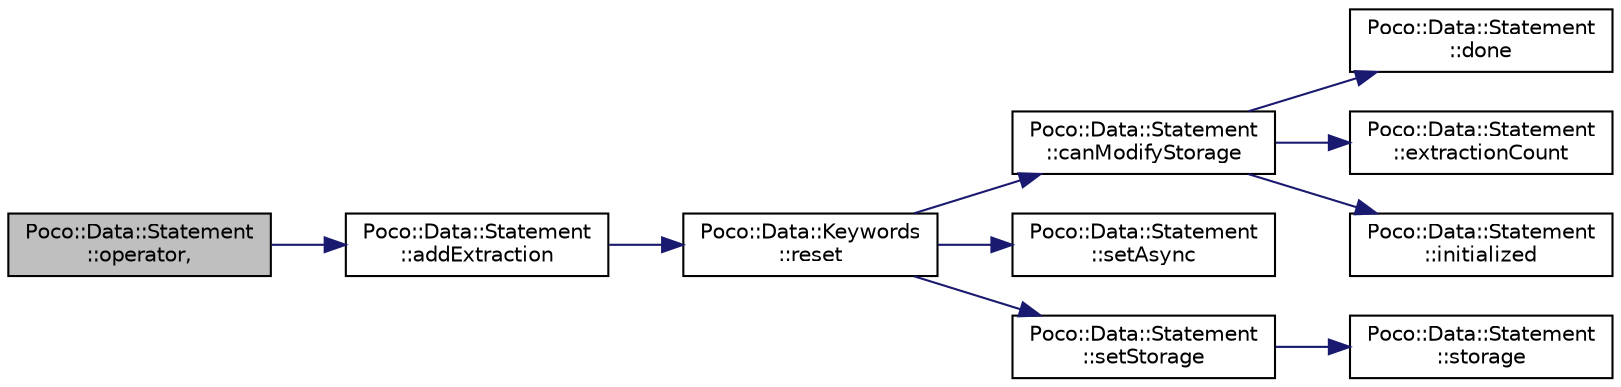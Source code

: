 digraph "Poco::Data::Statement::operator,"
{
 // LATEX_PDF_SIZE
  edge [fontname="Helvetica",fontsize="10",labelfontname="Helvetica",labelfontsize="10"];
  node [fontname="Helvetica",fontsize="10",shape=record];
  rankdir="LR";
  Node1 [label="Poco::Data::Statement\l::operator,",height=0.2,width=0.4,color="black", fillcolor="grey75", style="filled", fontcolor="black",tooltip=" "];
  Node1 -> Node2 [color="midnightblue",fontsize="10",style="solid",fontname="Helvetica"];
  Node2 [label="Poco::Data::Statement\l::addExtraction",height=0.2,width=0.4,color="black", fillcolor="white", style="filled",URL="$classPoco_1_1Data_1_1Statement.html#a71aa68b6abf52297359daa6205f1a625",tooltip="Registers the vector of extraction vectors with the Statement."];
  Node2 -> Node3 [color="midnightblue",fontsize="10",style="solid",fontname="Helvetica"];
  Node3 [label="Poco::Data::Keywords\l::reset",height=0.2,width=0.4,color="black", fillcolor="white", style="filled",URL="$namespacePoco_1_1Data_1_1Keywords.html#a14eb82c6b5b0e349217f3270b4b1b38a",tooltip="Sets all internal settings to their respective default values."];
  Node3 -> Node4 [color="midnightblue",fontsize="10",style="solid",fontname="Helvetica"];
  Node4 [label="Poco::Data::Statement\l::canModifyStorage",height=0.2,width=0.4,color="black", fillcolor="white", style="filled",URL="$classPoco_1_1Data_1_1Statement.html#a455993fc8b2220dbc2b2238b1b003de1",tooltip="Resets the Statement so that it can be filled with a new SQL command."];
  Node4 -> Node5 [color="midnightblue",fontsize="10",style="solid",fontname="Helvetica"];
  Node5 [label="Poco::Data::Statement\l::done",height=0.2,width=0.4,color="black", fillcolor="white", style="filled",URL="$classPoco_1_1Data_1_1Statement.html#a0df7e01caa14516f85e567f6d34a06a7",tooltip=" "];
  Node4 -> Node6 [color="midnightblue",fontsize="10",style="solid",fontname="Helvetica"];
  Node6 [label="Poco::Data::Statement\l::extractionCount",height=0.2,width=0.4,color="black", fillcolor="white", style="filled",URL="$classPoco_1_1Data_1_1Statement.html#ac84f4ab83664f77449d9c6e1524b5a4f",tooltip=" "];
  Node4 -> Node7 [color="midnightblue",fontsize="10",style="solid",fontname="Helvetica"];
  Node7 [label="Poco::Data::Statement\l::initialized",height=0.2,width=0.4,color="black", fillcolor="white", style="filled",URL="$classPoco_1_1Data_1_1Statement.html#a95a2f5313b3c3963f22e2d55e3fb8e50",tooltip=" "];
  Node3 -> Node8 [color="midnightblue",fontsize="10",style="solid",fontname="Helvetica"];
  Node8 [label="Poco::Data::Statement\l::setAsync",height=0.2,width=0.4,color="black", fillcolor="white", style="filled",URL="$classPoco_1_1Data_1_1Statement.html#a3d704897ba4e6733d59131ed153da85e",tooltip=" "];
  Node3 -> Node9 [color="midnightblue",fontsize="10",style="solid",fontname="Helvetica"];
  Node9 [label="Poco::Data::Statement\l::setStorage",height=0.2,width=0.4,color="black", fillcolor="white", style="filled",URL="$classPoco_1_1Data_1_1Statement.html#afab557984fd9368aa552a968020d6f49",tooltip="Returns the internal storage type for the statement."];
  Node9 -> Node10 [color="midnightblue",fontsize="10",style="solid",fontname="Helvetica"];
  Node10 [label="Poco::Data::Statement\l::storage",height=0.2,width=0.4,color="black", fillcolor="white", style="filled",URL="$classPoco_1_1Data_1_1Statement.html#ae2f9fab339d7e1476e0ddde9560f1082",tooltip="Returns true if statement is in a state that allows the internal storage to be modified."];
}
